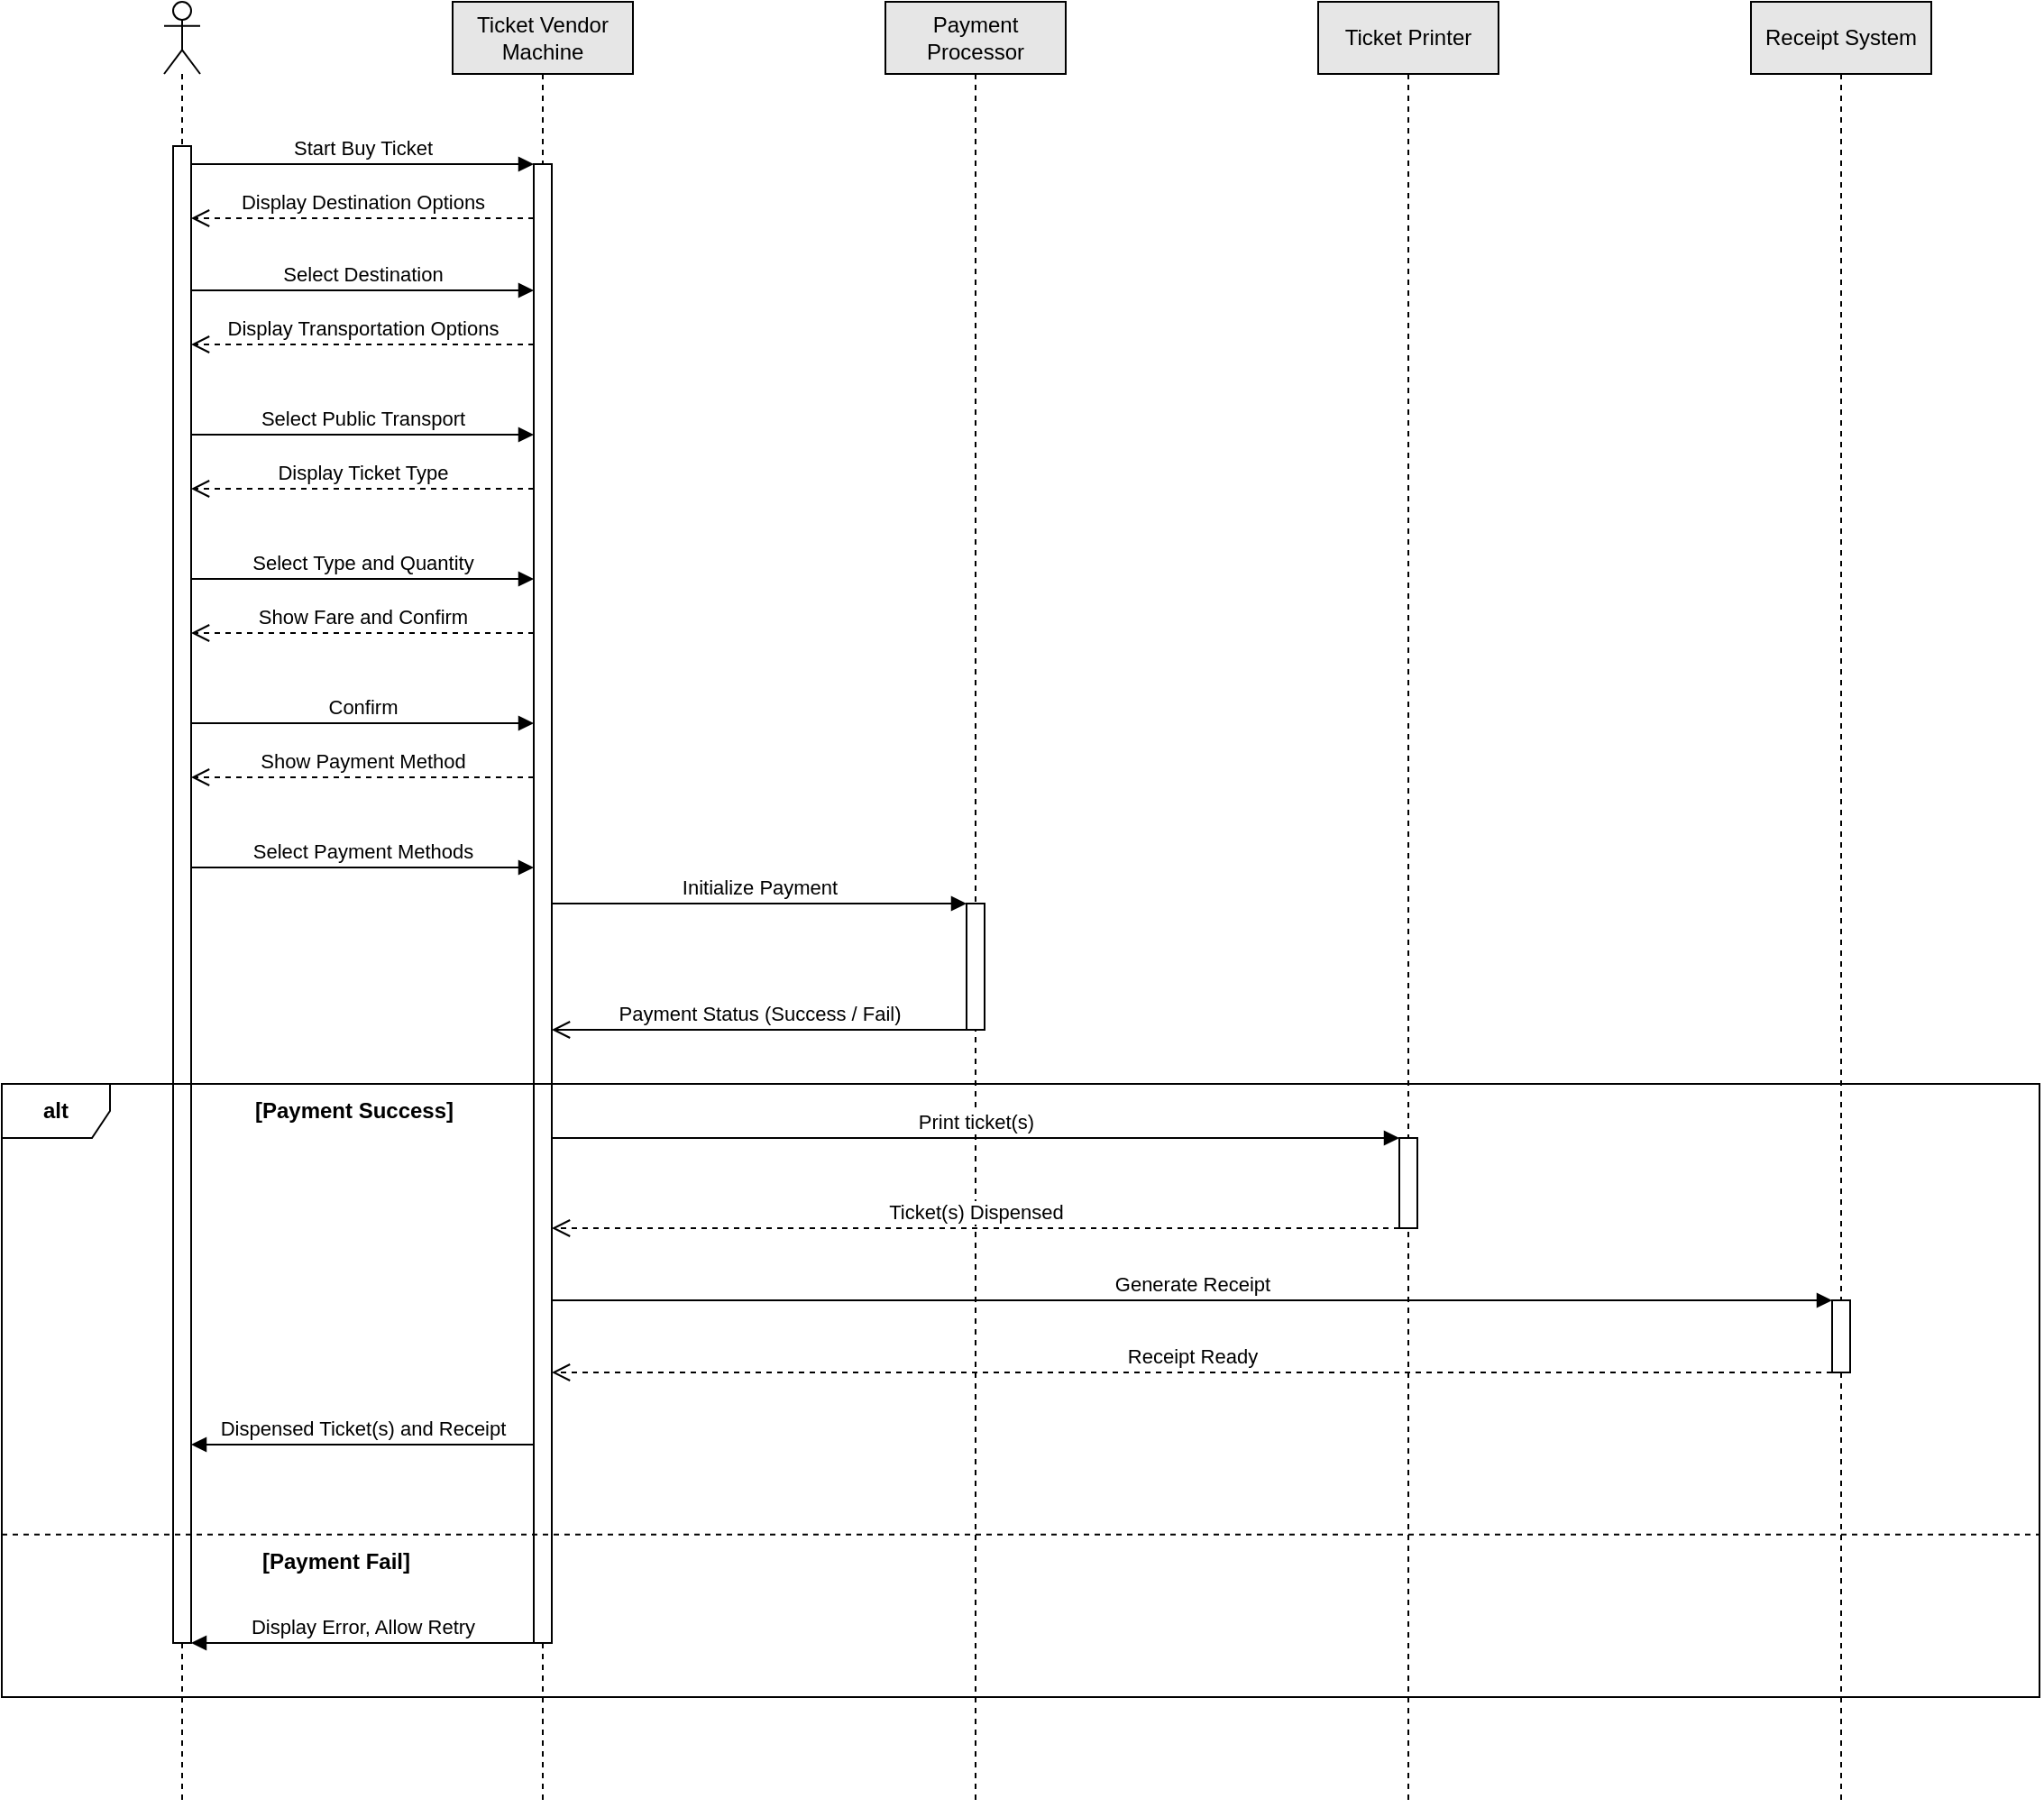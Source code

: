 <mxfile version="24.2.5" type="device">
  <diagram name="Page-1" id="2YBvvXClWsGukQMizWep">
    <mxGraphModel dx="2165" dy="774" grid="1" gridSize="10" guides="1" tooltips="1" connect="1" arrows="1" fold="1" page="1" pageScale="1" pageWidth="850" pageHeight="1100" math="0" shadow="0">
      <root>
        <mxCell id="0" />
        <mxCell id="1" parent="0" />
        <mxCell id="aM9ryv3xv72pqoxQDRHE-1" value="Ticket Vendor Machine" style="shape=umlLifeline;perimeter=lifelinePerimeter;whiteSpace=wrap;html=1;container=0;dropTarget=0;collapsible=0;recursiveResize=0;outlineConnect=0;portConstraint=eastwest;newEdgeStyle={&quot;edgeStyle&quot;:&quot;elbowEdgeStyle&quot;,&quot;elbow&quot;:&quot;vertical&quot;,&quot;curved&quot;:0,&quot;rounded&quot;:0};fillColor=#E6E6E6;movable=0;resizable=0;rotatable=0;deletable=0;editable=0;locked=1;connectable=0;" parent="1" vertex="1">
          <mxGeometry x="40" y="40" width="100" height="1000" as="geometry" />
        </mxCell>
        <mxCell id="aM9ryv3xv72pqoxQDRHE-2" value="" style="html=1;points=[];perimeter=orthogonalPerimeter;outlineConnect=0;targetShapes=umlLifeline;portConstraint=eastwest;newEdgeStyle={&quot;edgeStyle&quot;:&quot;elbowEdgeStyle&quot;,&quot;elbow&quot;:&quot;vertical&quot;,&quot;curved&quot;:0,&quot;rounded&quot;:0};movable=0;resizable=0;rotatable=0;deletable=0;editable=0;locked=1;connectable=0;" parent="aM9ryv3xv72pqoxQDRHE-1" vertex="1">
          <mxGeometry x="45" y="90" width="10" height="820" as="geometry" />
        </mxCell>
        <mxCell id="aM9ryv3xv72pqoxQDRHE-5" value="Payment Processor" style="shape=umlLifeline;perimeter=lifelinePerimeter;whiteSpace=wrap;html=1;container=0;dropTarget=0;collapsible=0;recursiveResize=0;outlineConnect=0;portConstraint=eastwest;newEdgeStyle={&quot;edgeStyle&quot;:&quot;elbowEdgeStyle&quot;,&quot;elbow&quot;:&quot;vertical&quot;,&quot;curved&quot;:0,&quot;rounded&quot;:0};fillColor=#E6E6E6;movable=0;resizable=0;rotatable=0;deletable=0;editable=0;locked=1;connectable=0;" parent="1" vertex="1">
          <mxGeometry x="280" y="40" width="100" height="1000" as="geometry" />
        </mxCell>
        <mxCell id="FwiPAVzBYVWzwrGWmD0P-25" value="&amp;nbsp;&amp;nbsp;" style="html=1;points=[[0,0,0,0,5],[0,1,0,0,-5],[1,0,0,0,5],[1,1,0,0,-5]];perimeter=orthogonalPerimeter;outlineConnect=0;targetShapes=umlLifeline;portConstraint=eastwest;newEdgeStyle={&quot;curved&quot;:0,&quot;rounded&quot;:0};movable=0;resizable=0;rotatable=0;deletable=0;editable=0;locked=1;connectable=0;" parent="aM9ryv3xv72pqoxQDRHE-5" vertex="1">
          <mxGeometry x="45" y="500" width="10" height="70" as="geometry" />
        </mxCell>
        <mxCell id="FwiPAVzBYVWzwrGWmD0P-2" value="Receipt System" style="shape=umlLifeline;perimeter=lifelinePerimeter;whiteSpace=wrap;html=1;container=1;dropTarget=0;collapsible=0;recursiveResize=0;outlineConnect=0;portConstraint=eastwest;newEdgeStyle={&quot;curved&quot;:0,&quot;rounded&quot;:0};fillColor=#E6E6E6;movable=0;resizable=0;rotatable=0;deletable=0;editable=0;locked=1;connectable=0;" parent="1" vertex="1">
          <mxGeometry x="760" y="40" width="100" height="1000" as="geometry" />
        </mxCell>
        <mxCell id="FwiPAVzBYVWzwrGWmD0P-3" value="Ticket Printer" style="shape=umlLifeline;perimeter=lifelinePerimeter;whiteSpace=wrap;html=1;container=1;dropTarget=0;collapsible=0;recursiveResize=0;outlineConnect=0;portConstraint=eastwest;newEdgeStyle={&quot;curved&quot;:0,&quot;rounded&quot;:0};fillColor=#E6E6E6;movable=0;resizable=0;rotatable=0;deletable=0;editable=0;locked=1;connectable=0;" parent="1" vertex="1">
          <mxGeometry x="520" y="40" width="100" height="1000" as="geometry" />
        </mxCell>
        <mxCell id="aM9ryv3xv72pqoxQDRHE-6" value="&lt;span style=&quot;color: rgba(0, 0, 0, 0); font-family: monospace; font-size: 0px; text-align: start;&quot;&gt;%3CmxGraphModel%3E%3Croot%3E%3CmxCell%20id%3D%220%22%2F%3E%3CmxCell%20id%3D%221%22%20parent%3D%220%22%2F%3E%3CmxCell%20id%3D%222%22%20value%3D%22Select%20Public%20Transport%22%20style%3D%22html%3D1%3BverticalAlign%3Dbottom%3BendArrow%3Dblock%3Bcurved%3D0%3Brounded%3D0%3B%22%20edge%3D%221%22%20parent%3D%221%22%3E%3CmxGeometry%20width%3D%2280%22%20relative%3D%221%22%20as%3D%22geometry%22%3E%3CmxPoint%20x%3D%22-105%22%20y%3D%22280%22%20as%3D%22sourcePoint%22%2F%3E%3CmxPoint%20x%3D%2285%22%20y%3D%22280%22%20as%3D%22targetPoint%22%2F%3E%3CArray%20as%3D%22points%22%3E%3CmxPoint%20x%3D%22-10%22%20y%3D%22280%22%2F%3E%3C%2FArray%3E%3C%2FmxGeometry%3E%3C%2FmxCell%3E%3CmxCell%20id%3D%223%22%20value%3D%22Display%20Ticket%20Type%22%20style%3D%22html%3D1%3BverticalAlign%3Dbottom%3BendArrow%3Dopen%3Bdashed%3D1%3BendSize%3D8%3Bcurved%3D0%3Brounded%3D0%3B%22%20edge%3D%221%22%20parent%3D%221%22%3E%3CmxGeometry%20relative%3D%221%22%20as%3D%22geometry%22%3E%3CmxPoint%20x%3D%22-105%22%20y%3D%22310%22%20as%3D%22targetPoint%22%2F%3E%3CmxPoint%20x%3D%2285%22%20y%3D%22310%22%20as%3D%22sourcePoint%22%2F%3E%3CArray%20as%3D%22points%22%3E%3CmxPoint%20x%3D%2235%22%20y%3D%22310%22%2F%3E%3C%2FArray%3E%3C%2FmxGeometry%3E%3C%2FmxCell%3E%3C%2Froot%3E%3C%2FmxGraphModel%3E&lt;/span&gt;" style="html=1;points=[];perimeter=orthogonalPerimeter;outlineConnect=0;targetShapes=umlLifeline;portConstraint=eastwest;newEdgeStyle={&quot;edgeStyle&quot;:&quot;elbowEdgeStyle&quot;,&quot;elbow&quot;:&quot;vertical&quot;,&quot;curved&quot;:0,&quot;rounded&quot;:0};movable=0;resizable=0;rotatable=0;deletable=0;editable=0;locked=1;connectable=0;" parent="FwiPAVzBYVWzwrGWmD0P-3" vertex="1">
          <mxGeometry x="45" y="630" width="10" height="50" as="geometry" />
        </mxCell>
        <mxCell id="FwiPAVzBYVWzwrGWmD0P-4" value="" style="shape=umlLifeline;perimeter=lifelinePerimeter;whiteSpace=wrap;html=1;container=1;dropTarget=0;collapsible=0;recursiveResize=0;outlineConnect=0;portConstraint=eastwest;newEdgeStyle={&quot;curved&quot;:0,&quot;rounded&quot;:0};participant=umlActor;movable=0;resizable=0;rotatable=0;deletable=0;editable=0;locked=1;connectable=0;" parent="1" vertex="1">
          <mxGeometry x="-120" y="40" width="20" height="1000" as="geometry" />
        </mxCell>
        <mxCell id="FwiPAVzBYVWzwrGWmD0P-5" value="" style="html=1;points=[[0,0,0,0,5],[0,1,0,0,-5],[1,0,0,0,5],[1,1,0,0,-5]];perimeter=orthogonalPerimeter;outlineConnect=0;targetShapes=umlLifeline;portConstraint=eastwest;newEdgeStyle={&quot;curved&quot;:0,&quot;rounded&quot;:0};movable=0;resizable=0;rotatable=0;deletable=0;editable=0;locked=1;connectable=0;" parent="FwiPAVzBYVWzwrGWmD0P-4" vertex="1">
          <mxGeometry x="5" y="80" width="10" height="830" as="geometry" />
        </mxCell>
        <mxCell id="FwiPAVzBYVWzwrGWmD0P-10" value="Start Buy Ticket" style="html=1;verticalAlign=bottom;endArrow=block;curved=0;rounded=0;movable=0;resizable=0;rotatable=0;deletable=0;editable=0;locked=1;connectable=0;" parent="1" source="FwiPAVzBYVWzwrGWmD0P-5" target="aM9ryv3xv72pqoxQDRHE-2" edge="1">
          <mxGeometry relative="1" as="geometry">
            <mxPoint x="-35.0" y="140" as="sourcePoint" />
            <mxPoint x="80" y="140" as="targetPoint" />
            <Array as="points">
              <mxPoint x="-10" y="130" />
            </Array>
          </mxGeometry>
        </mxCell>
        <mxCell id="FwiPAVzBYVWzwrGWmD0P-11" value="Display Destination Options" style="html=1;verticalAlign=bottom;endArrow=open;dashed=1;endSize=8;curved=0;rounded=0;movable=0;resizable=0;rotatable=0;deletable=0;editable=0;locked=1;connectable=0;" parent="1" edge="1">
          <mxGeometry relative="1" as="geometry">
            <mxPoint x="-105" y="160" as="targetPoint" />
            <mxPoint x="85" y="160" as="sourcePoint" />
          </mxGeometry>
        </mxCell>
        <mxCell id="FwiPAVzBYVWzwrGWmD0P-14" value="Payment Status (Success / Fail)" style="html=1;verticalAlign=bottom;endArrow=open;endSize=8;curved=0;rounded=0;movable=0;resizable=0;rotatable=0;deletable=0;editable=0;locked=1;connectable=0;" parent="1" edge="1">
          <mxGeometry relative="1" as="geometry">
            <mxPoint x="95" y="610" as="targetPoint" />
            <mxPoint x="325" y="610" as="sourcePoint" />
            <Array as="points">
              <mxPoint x="235" y="610" />
              <mxPoint x="215" y="610" />
            </Array>
          </mxGeometry>
        </mxCell>
        <mxCell id="FwiPAVzBYVWzwrGWmD0P-15" value="Select Destination" style="html=1;verticalAlign=bottom;endArrow=block;curved=0;rounded=0;movable=0;resizable=0;rotatable=0;deletable=0;editable=0;locked=1;connectable=0;" parent="1" edge="1">
          <mxGeometry relative="1" as="geometry">
            <mxPoint x="-105" y="200" as="sourcePoint" />
            <mxPoint x="85" y="200" as="targetPoint" />
            <Array as="points">
              <mxPoint x="-10" y="200" />
              <mxPoint x="60" y="200" />
            </Array>
          </mxGeometry>
        </mxCell>
        <mxCell id="FwiPAVzBYVWzwrGWmD0P-16" value="Display Transportation Options" style="html=1;verticalAlign=bottom;endArrow=open;dashed=1;endSize=8;curved=0;rounded=0;movable=0;resizable=0;rotatable=0;deletable=0;editable=0;locked=1;connectable=0;" parent="1" source="aM9ryv3xv72pqoxQDRHE-2" target="FwiPAVzBYVWzwrGWmD0P-5" edge="1">
          <mxGeometry relative="1" as="geometry">
            <mxPoint x="-110" y="260" as="targetPoint" />
            <mxPoint x="80" y="260" as="sourcePoint" />
            <Array as="points">
              <mxPoint x="40" y="230" />
            </Array>
          </mxGeometry>
        </mxCell>
        <mxCell id="FwiPAVzBYVWzwrGWmD0P-17" value="Select Public Transport" style="html=1;verticalAlign=bottom;endArrow=block;curved=0;rounded=0;movable=0;resizable=0;rotatable=0;deletable=0;editable=0;locked=1;connectable=0;" parent="1" source="FwiPAVzBYVWzwrGWmD0P-5" target="aM9ryv3xv72pqoxQDRHE-2" edge="1">
          <mxGeometry width="80" relative="1" as="geometry">
            <mxPoint x="-90" y="260" as="sourcePoint" />
            <mxPoint x="-10" y="260" as="targetPoint" />
            <Array as="points">
              <mxPoint x="-10" y="280" />
            </Array>
          </mxGeometry>
        </mxCell>
        <mxCell id="FwiPAVzBYVWzwrGWmD0P-18" value="Display Ticket Type" style="html=1;verticalAlign=bottom;endArrow=open;dashed=1;endSize=8;curved=0;rounded=0;movable=0;resizable=0;rotatable=0;deletable=0;editable=0;locked=1;connectable=0;" parent="1" source="aM9ryv3xv72pqoxQDRHE-2" target="FwiPAVzBYVWzwrGWmD0P-5" edge="1">
          <mxGeometry relative="1" as="geometry">
            <mxPoint x="-110" y="310" as="targetPoint" />
            <mxPoint x="80" y="310" as="sourcePoint" />
            <Array as="points">
              <mxPoint x="35" y="310" />
            </Array>
          </mxGeometry>
        </mxCell>
        <mxCell id="FwiPAVzBYVWzwrGWmD0P-19" value="Select Type and Quantity" style="html=1;verticalAlign=bottom;endArrow=block;curved=0;rounded=0;movable=0;resizable=0;rotatable=0;deletable=0;editable=0;locked=1;connectable=0;" parent="1" source="FwiPAVzBYVWzwrGWmD0P-5" target="aM9ryv3xv72pqoxQDRHE-2" edge="1">
          <mxGeometry x="0.002" width="80" relative="1" as="geometry">
            <mxPoint x="-100" y="345" as="sourcePoint" />
            <mxPoint x="80" y="344.76" as="targetPoint" />
            <Array as="points">
              <mxPoint x="-10" y="360" />
            </Array>
            <mxPoint as="offset" />
          </mxGeometry>
        </mxCell>
        <mxCell id="FwiPAVzBYVWzwrGWmD0P-20" value="Show Fare and Confirm" style="html=1;verticalAlign=bottom;endArrow=open;dashed=1;endSize=8;curved=0;rounded=0;movable=0;resizable=0;rotatable=0;deletable=0;editable=0;locked=1;connectable=0;" parent="1" source="aM9ryv3xv72pqoxQDRHE-2" target="FwiPAVzBYVWzwrGWmD0P-5" edge="1">
          <mxGeometry relative="1" as="geometry">
            <mxPoint x="-110" y="374.76" as="targetPoint" />
            <mxPoint x="80" y="374.76" as="sourcePoint" />
            <Array as="points">
              <mxPoint x="30" y="390" />
            </Array>
          </mxGeometry>
        </mxCell>
        <mxCell id="FwiPAVzBYVWzwrGWmD0P-26" value="Select Payment Methods" style="html=1;verticalAlign=bottom;endArrow=block;curved=0;rounded=0;movable=0;resizable=0;rotatable=0;deletable=0;editable=0;locked=1;connectable=0;" parent="1" edge="1">
          <mxGeometry x="0.002" width="80" relative="1" as="geometry">
            <mxPoint x="-105" y="520" as="sourcePoint" />
            <mxPoint x="85" y="520" as="targetPoint" />
            <Array as="points">
              <mxPoint x="-20" y="520" />
            </Array>
            <mxPoint as="offset" />
          </mxGeometry>
        </mxCell>
        <mxCell id="FwiPAVzBYVWzwrGWmD0P-27" value="Show Payment Method" style="html=1;verticalAlign=bottom;endArrow=open;dashed=1;endSize=8;curved=0;rounded=0;movable=0;resizable=0;rotatable=0;deletable=0;editable=0;locked=1;connectable=0;" parent="1" edge="1">
          <mxGeometry relative="1" as="geometry">
            <mxPoint x="-105" y="470" as="targetPoint" />
            <mxPoint x="85" y="470" as="sourcePoint" />
            <Array as="points">
              <mxPoint x="20" y="470" />
            </Array>
          </mxGeometry>
        </mxCell>
        <mxCell id="FwiPAVzBYVWzwrGWmD0P-29" value="Confirm" style="html=1;verticalAlign=bottom;endArrow=block;curved=0;rounded=0;movable=0;resizable=0;rotatable=0;deletable=0;editable=0;locked=1;connectable=0;" parent="1" source="FwiPAVzBYVWzwrGWmD0P-5" target="aM9ryv3xv72pqoxQDRHE-2" edge="1">
          <mxGeometry x="0.002" width="80" relative="1" as="geometry">
            <mxPoint x="-110" y="440" as="sourcePoint" />
            <mxPoint x="80" y="440" as="targetPoint" />
            <Array as="points">
              <mxPoint x="-15" y="440" />
            </Array>
            <mxPoint as="offset" />
          </mxGeometry>
        </mxCell>
        <mxCell id="FwiPAVzBYVWzwrGWmD0P-31" value="Initialize Payment" style="html=1;verticalAlign=bottom;endArrow=block;curved=0;rounded=0;movable=0;resizable=0;rotatable=0;deletable=0;editable=0;locked=1;connectable=0;" parent="1" source="aM9ryv3xv72pqoxQDRHE-2" target="FwiPAVzBYVWzwrGWmD0P-25" edge="1">
          <mxGeometry x="0.002" width="80" relative="1" as="geometry">
            <mxPoint x="-95" y="530" as="sourcePoint" />
            <mxPoint x="95" y="530" as="targetPoint" />
            <Array as="points">
              <mxPoint x="120" y="540" />
            </Array>
            <mxPoint as="offset" />
          </mxGeometry>
        </mxCell>
        <mxCell id="FwiPAVzBYVWzwrGWmD0P-32" value="&lt;b&gt;alt&lt;/b&gt;" style="shape=umlFrame;whiteSpace=wrap;html=1;pointerEvents=0;movable=0;resizable=0;rotatable=0;deletable=0;editable=0;locked=1;connectable=0;" parent="1" vertex="1">
          <mxGeometry x="-210" y="640" width="1130" height="340" as="geometry" />
        </mxCell>
        <mxCell id="FwiPAVzBYVWzwrGWmD0P-33" value="&lt;span style=&quot;color: rgba(0, 0, 0, 0); font-family: monospace; font-size: 0px; text-align: start;&quot;&gt;%3CmxGraphModel%3E%3Croot%3E%3CmxCell%20id%3D%220%22%2F%3E%3CmxCell%20id%3D%221%22%20parent%3D%220%22%2F%3E%3CmxCell%20id%3D%222%22%20value%3D%22Select%20Public%20Transport%22%20style%3D%22html%3D1%3BverticalAlign%3Dbottom%3BendArrow%3Dblock%3Bcurved%3D0%3Brounded%3D0%3B%22%20edge%3D%221%22%20parent%3D%221%22%3E%3CmxGeometry%20width%3D%2280%22%20relative%3D%221%22%20as%3D%22geometry%22%3E%3CmxPoint%20x%3D%22-105%22%20y%3D%22280%22%20as%3D%22sourcePoint%22%2F%3E%3CmxPoint%20x%3D%2285%22%20y%3D%22280%22%20as%3D%22targetPoint%22%2F%3E%3CArray%20as%3D%22points%22%3E%3CmxPoint%20x%3D%22-10%22%20y%3D%22280%22%2F%3E%3C%2FArray%3E%3C%2FmxGeometry%3E%3C%2FmxCell%3E%3CmxCell%20id%3D%223%22%20value%3D%22Display%20Ticket%20Type%22%20style%3D%22html%3D1%3BverticalAlign%3Dbottom%3BendArrow%3Dopen%3Bdashed%3D1%3BendSize%3D8%3Bcurved%3D0%3Brounded%3D0%3B%22%20edge%3D%221%22%20parent%3D%221%22%3E%3CmxGeometry%20relative%3D%221%22%20as%3D%22geometry%22%3E%3CmxPoint%20x%3D%22-105%22%20y%3D%22310%22%20as%3D%22targetPoint%22%2F%3E%3CmxPoint%20x%3D%2285%22%20y%3D%22310%22%20as%3D%22sourcePoint%22%2F%3E%3CArray%20as%3D%22points%22%3E%3CmxPoint%20x%3D%2235%22%20y%3D%22310%22%2F%3E%3C%2FArray%3E%3C%2FmxGeometry%3E%3C%2FmxCell%3E%3C%2Froot%3E%3C%2FmxGraphModel%3E&lt;/span&gt;" style="html=1;points=[];perimeter=orthogonalPerimeter;outlineConnect=0;targetShapes=umlLifeline;portConstraint=eastwest;newEdgeStyle={&quot;edgeStyle&quot;:&quot;elbowEdgeStyle&quot;,&quot;elbow&quot;:&quot;vertical&quot;,&quot;curved&quot;:0,&quot;rounded&quot;:0};movable=0;resizable=0;rotatable=0;deletable=0;editable=0;locked=1;connectable=0;" parent="1" vertex="1">
          <mxGeometry x="805" y="760" width="10" height="40" as="geometry" />
        </mxCell>
        <mxCell id="FwiPAVzBYVWzwrGWmD0P-34" value="&lt;b&gt;[Payment Success]&lt;/b&gt;" style="text;html=1;align=center;verticalAlign=middle;resizable=0;points=[];autosize=1;strokeColor=none;fillColor=none;movable=0;rotatable=0;deletable=0;editable=0;locked=1;connectable=0;" parent="1" vertex="1">
          <mxGeometry x="-80" y="640" width="130" height="30" as="geometry" />
        </mxCell>
        <mxCell id="FwiPAVzBYVWzwrGWmD0P-35" value="&lt;b&gt;[Payment Fail]&lt;/b&gt;" style="text;html=1;align=center;verticalAlign=middle;resizable=0;points=[];autosize=1;strokeColor=none;fillColor=none;movable=0;rotatable=0;deletable=0;editable=0;locked=1;connectable=0;" parent="1" vertex="1">
          <mxGeometry x="-80" y="890" width="110" height="30" as="geometry" />
        </mxCell>
        <mxCell id="FwiPAVzBYVWzwrGWmD0P-36" value="" style="endArrow=none;html=1;rounded=0;exitX=0;exitY=0.735;exitDx=0;exitDy=0;exitPerimeter=0;entryX=1;entryY=0.735;entryDx=0;entryDy=0;entryPerimeter=0;dashed=1;movable=0;resizable=0;rotatable=0;deletable=0;editable=0;locked=1;connectable=0;" parent="1" source="FwiPAVzBYVWzwrGWmD0P-32" target="FwiPAVzBYVWzwrGWmD0P-32" edge="1">
          <mxGeometry width="50" height="50" relative="1" as="geometry">
            <mxPoint x="230" y="810" as="sourcePoint" />
            <mxPoint x="280" y="760" as="targetPoint" />
          </mxGeometry>
        </mxCell>
        <mxCell id="FwiPAVzBYVWzwrGWmD0P-37" value="Print ticket(s)" style="html=1;verticalAlign=bottom;endArrow=block;curved=0;rounded=0;align=center;labelPosition=left;verticalLabelPosition=top;movable=0;resizable=0;rotatable=0;deletable=0;editable=0;locked=1;connectable=0;" parent="1" target="aM9ryv3xv72pqoxQDRHE-6" edge="1">
          <mxGeometry width="80" relative="1" as="geometry">
            <mxPoint x="95" y="670.0" as="sourcePoint" />
            <mxPoint x="310" y="700" as="targetPoint" />
          </mxGeometry>
        </mxCell>
        <mxCell id="FwiPAVzBYVWzwrGWmD0P-38" value="Ticket(s) Dispensed" style="html=1;verticalAlign=bottom;endArrow=open;dashed=1;endSize=8;curved=0;rounded=0;movable=0;resizable=0;rotatable=0;deletable=0;editable=0;locked=1;connectable=0;" parent="1" edge="1">
          <mxGeometry relative="1" as="geometry">
            <mxPoint x="565" y="720" as="sourcePoint" />
            <mxPoint x="95" y="720" as="targetPoint" />
          </mxGeometry>
        </mxCell>
        <mxCell id="FwiPAVzBYVWzwrGWmD0P-39" value="Generate Receipt" style="html=1;verticalAlign=bottom;endArrow=block;curved=0;rounded=0;movable=0;resizable=0;rotatable=0;deletable=0;editable=0;locked=1;connectable=0;" parent="1" source="aM9ryv3xv72pqoxQDRHE-2" target="FwiPAVzBYVWzwrGWmD0P-33" edge="1">
          <mxGeometry width="80" relative="1" as="geometry">
            <mxPoint x="250" y="750" as="sourcePoint" />
            <mxPoint x="330" y="750" as="targetPoint" />
          </mxGeometry>
        </mxCell>
        <mxCell id="FwiPAVzBYVWzwrGWmD0P-40" value="Receipt Ready" style="html=1;verticalAlign=bottom;endArrow=open;dashed=1;endSize=8;curved=0;rounded=0;movable=0;resizable=0;rotatable=0;deletable=0;editable=0;locked=1;connectable=0;" parent="1" edge="1">
          <mxGeometry relative="1" as="geometry">
            <mxPoint x="805" y="800" as="sourcePoint" />
            <mxPoint x="95" y="800" as="targetPoint" />
          </mxGeometry>
        </mxCell>
        <mxCell id="FwiPAVzBYVWzwrGWmD0P-41" value="Dispensed Ticket(s) and Receipt" style="html=1;verticalAlign=bottom;endArrow=block;curved=0;rounded=0;movable=0;resizable=0;rotatable=0;deletable=0;editable=0;locked=1;connectable=0;" parent="1" edge="1">
          <mxGeometry width="80" relative="1" as="geometry">
            <mxPoint x="85" y="840" as="sourcePoint" />
            <mxPoint x="-105" y="840" as="targetPoint" />
          </mxGeometry>
        </mxCell>
        <mxCell id="FwiPAVzBYVWzwrGWmD0P-42" value="Display Error, Allow Retry" style="html=1;verticalAlign=bottom;endArrow=block;curved=0;rounded=0;movable=0;resizable=0;rotatable=0;deletable=0;editable=0;locked=1;connectable=0;" parent="1" edge="1">
          <mxGeometry width="80" relative="1" as="geometry">
            <mxPoint x="85" y="950" as="sourcePoint" />
            <mxPoint x="-105" y="950" as="targetPoint" />
          </mxGeometry>
        </mxCell>
      </root>
    </mxGraphModel>
  </diagram>
</mxfile>
